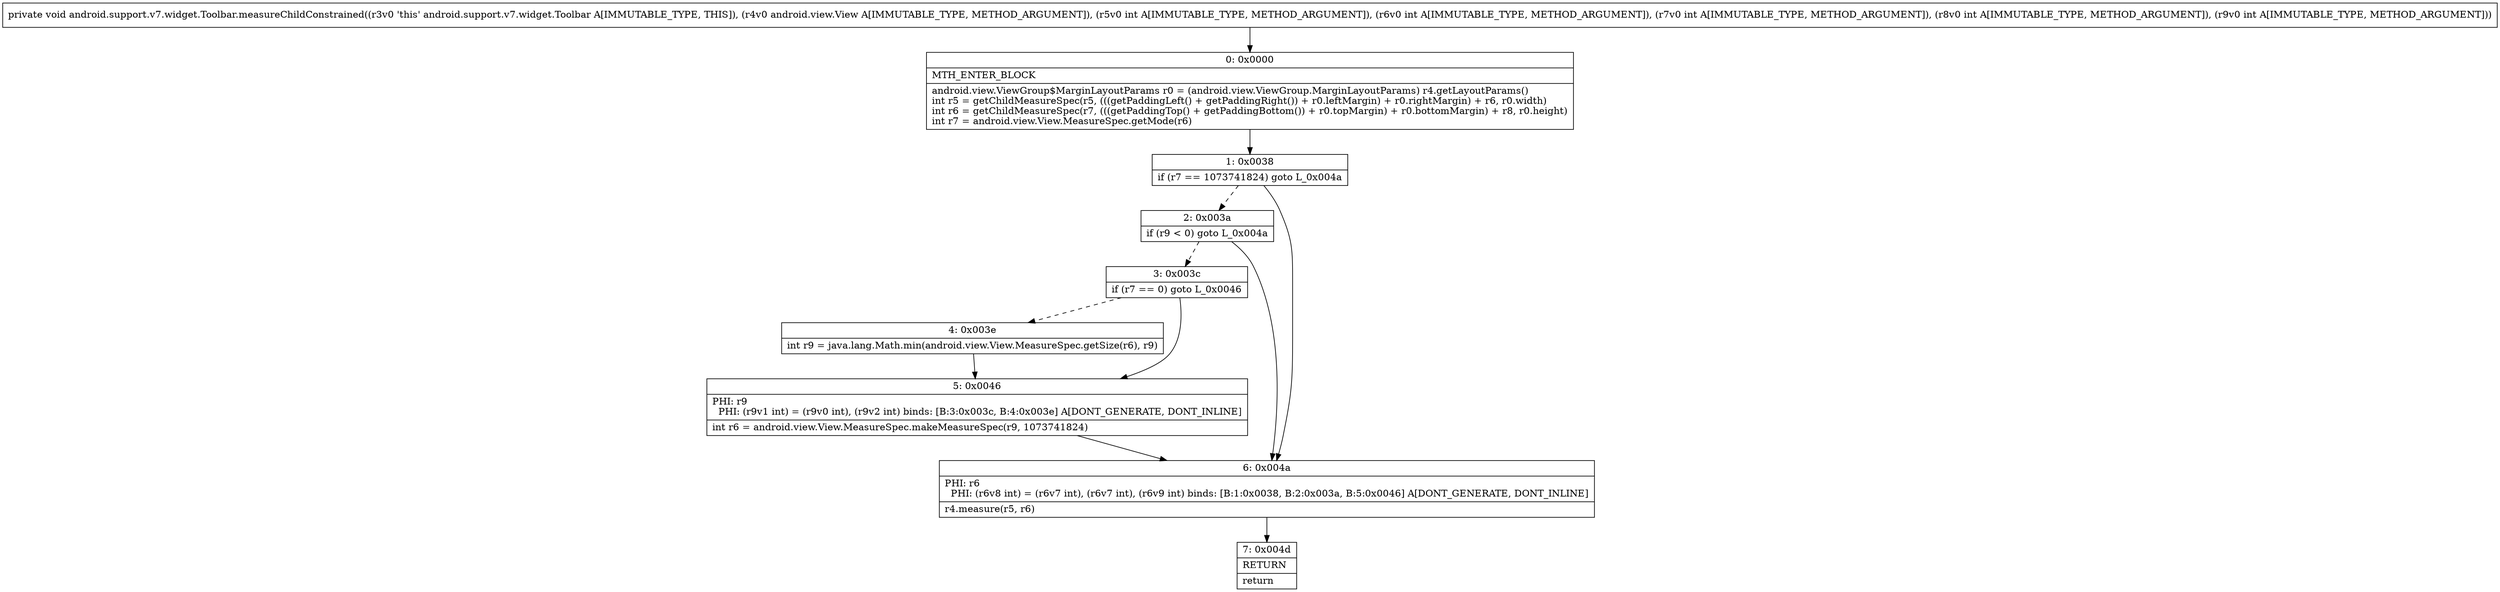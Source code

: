 digraph "CFG forandroid.support.v7.widget.Toolbar.measureChildConstrained(Landroid\/view\/View;IIIII)V" {
Node_0 [shape=record,label="{0\:\ 0x0000|MTH_ENTER_BLOCK\l|android.view.ViewGroup$MarginLayoutParams r0 = (android.view.ViewGroup.MarginLayoutParams) r4.getLayoutParams()\lint r5 = getChildMeasureSpec(r5, (((getPaddingLeft() + getPaddingRight()) + r0.leftMargin) + r0.rightMargin) + r6, r0.width)\lint r6 = getChildMeasureSpec(r7, (((getPaddingTop() + getPaddingBottom()) + r0.topMargin) + r0.bottomMargin) + r8, r0.height)\lint r7 = android.view.View.MeasureSpec.getMode(r6)\l}"];
Node_1 [shape=record,label="{1\:\ 0x0038|if (r7 == 1073741824) goto L_0x004a\l}"];
Node_2 [shape=record,label="{2\:\ 0x003a|if (r9 \< 0) goto L_0x004a\l}"];
Node_3 [shape=record,label="{3\:\ 0x003c|if (r7 == 0) goto L_0x0046\l}"];
Node_4 [shape=record,label="{4\:\ 0x003e|int r9 = java.lang.Math.min(android.view.View.MeasureSpec.getSize(r6), r9)\l}"];
Node_5 [shape=record,label="{5\:\ 0x0046|PHI: r9 \l  PHI: (r9v1 int) = (r9v0 int), (r9v2 int) binds: [B:3:0x003c, B:4:0x003e] A[DONT_GENERATE, DONT_INLINE]\l|int r6 = android.view.View.MeasureSpec.makeMeasureSpec(r9, 1073741824)\l}"];
Node_6 [shape=record,label="{6\:\ 0x004a|PHI: r6 \l  PHI: (r6v8 int) = (r6v7 int), (r6v7 int), (r6v9 int) binds: [B:1:0x0038, B:2:0x003a, B:5:0x0046] A[DONT_GENERATE, DONT_INLINE]\l|r4.measure(r5, r6)\l}"];
Node_7 [shape=record,label="{7\:\ 0x004d|RETURN\l|return\l}"];
MethodNode[shape=record,label="{private void android.support.v7.widget.Toolbar.measureChildConstrained((r3v0 'this' android.support.v7.widget.Toolbar A[IMMUTABLE_TYPE, THIS]), (r4v0 android.view.View A[IMMUTABLE_TYPE, METHOD_ARGUMENT]), (r5v0 int A[IMMUTABLE_TYPE, METHOD_ARGUMENT]), (r6v0 int A[IMMUTABLE_TYPE, METHOD_ARGUMENT]), (r7v0 int A[IMMUTABLE_TYPE, METHOD_ARGUMENT]), (r8v0 int A[IMMUTABLE_TYPE, METHOD_ARGUMENT]), (r9v0 int A[IMMUTABLE_TYPE, METHOD_ARGUMENT])) }"];
MethodNode -> Node_0;
Node_0 -> Node_1;
Node_1 -> Node_2[style=dashed];
Node_1 -> Node_6;
Node_2 -> Node_3[style=dashed];
Node_2 -> Node_6;
Node_3 -> Node_4[style=dashed];
Node_3 -> Node_5;
Node_4 -> Node_5;
Node_5 -> Node_6;
Node_6 -> Node_7;
}

